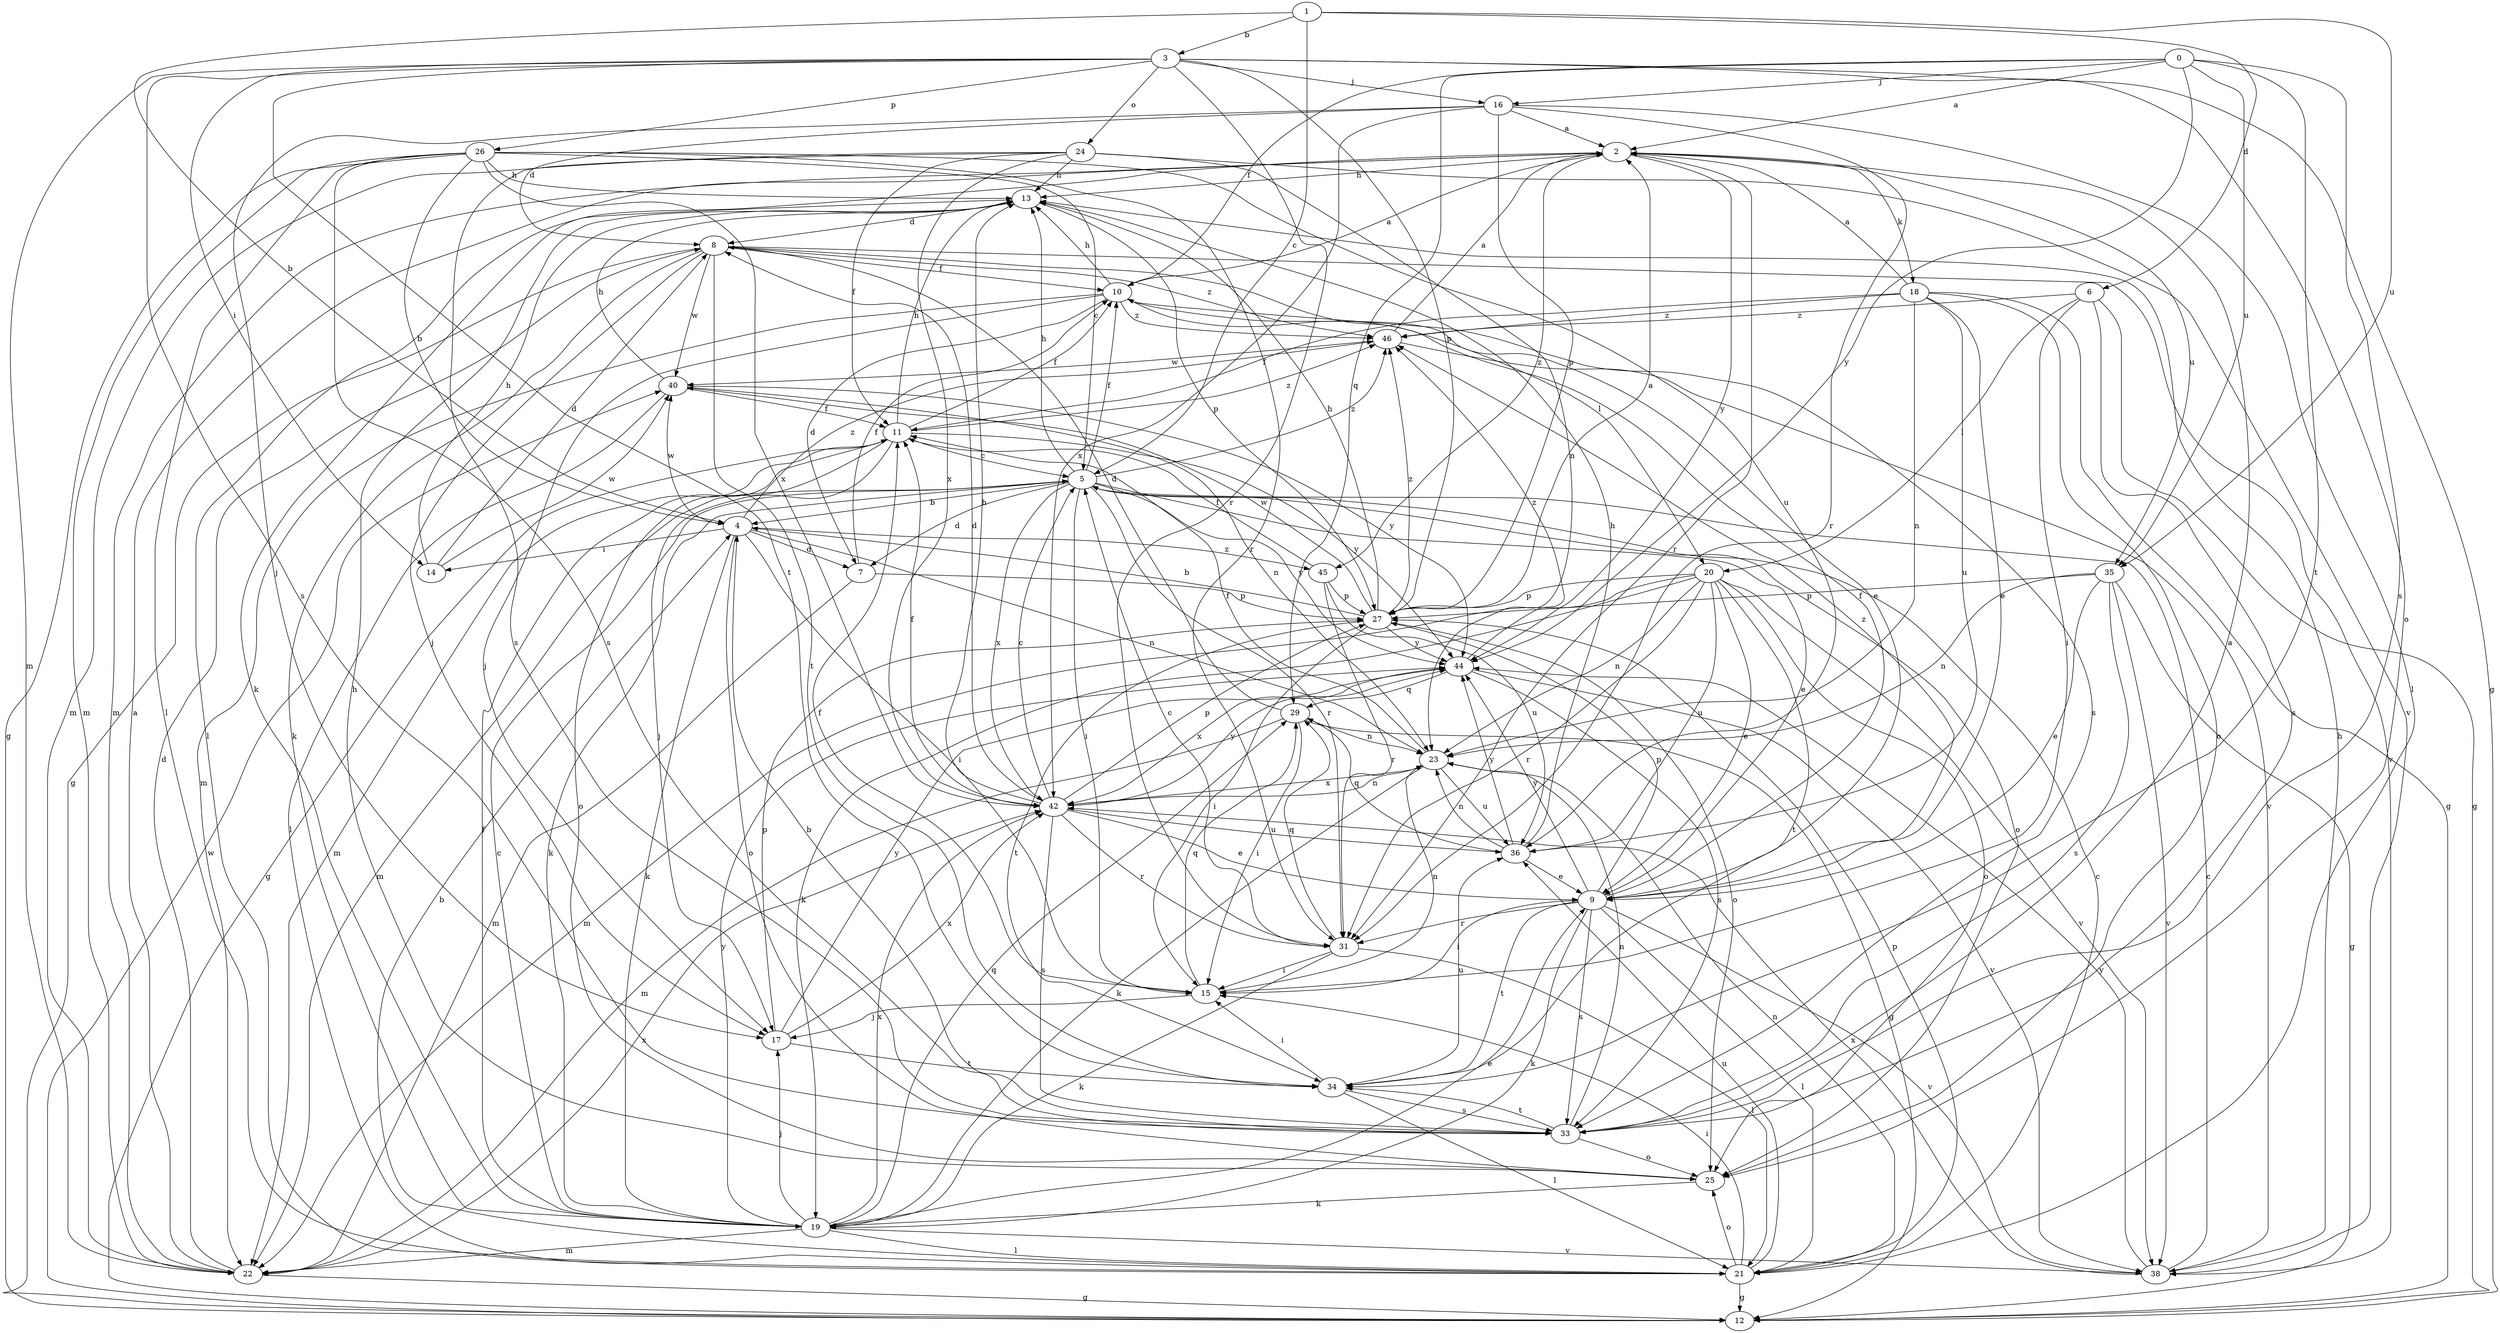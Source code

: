 strict digraph  {
0;
1;
2;
3;
4;
5;
6;
7;
8;
9;
10;
11;
12;
13;
14;
15;
16;
17;
18;
19;
20;
21;
22;
23;
24;
25;
26;
27;
29;
31;
33;
34;
35;
36;
38;
40;
42;
44;
45;
46;
0 -> 2  [label=a];
0 -> 10  [label=f];
0 -> 16  [label=j];
0 -> 29  [label=q];
0 -> 33  [label=s];
0 -> 34  [label=t];
0 -> 35  [label=u];
0 -> 44  [label=y];
1 -> 3  [label=b];
1 -> 4  [label=b];
1 -> 5  [label=c];
1 -> 6  [label=d];
1 -> 35  [label=u];
2 -> 13  [label=h];
2 -> 18  [label=k];
2 -> 19  [label=k];
2 -> 22  [label=m];
2 -> 31  [label=r];
2 -> 35  [label=u];
2 -> 44  [label=y];
2 -> 45  [label=z];
3 -> 12  [label=g];
3 -> 14  [label=i];
3 -> 16  [label=j];
3 -> 22  [label=m];
3 -> 24  [label=o];
3 -> 25  [label=o];
3 -> 26  [label=p];
3 -> 27  [label=p];
3 -> 31  [label=r];
3 -> 33  [label=s];
3 -> 34  [label=t];
4 -> 7  [label=d];
4 -> 14  [label=i];
4 -> 15  [label=i];
4 -> 19  [label=k];
4 -> 23  [label=n];
4 -> 25  [label=o];
4 -> 40  [label=w];
4 -> 45  [label=z];
4 -> 46  [label=z];
5 -> 4  [label=b];
5 -> 7  [label=d];
5 -> 9  [label=e];
5 -> 10  [label=f];
5 -> 13  [label=h];
5 -> 15  [label=i];
5 -> 19  [label=k];
5 -> 22  [label=m];
5 -> 25  [label=o];
5 -> 31  [label=r];
5 -> 42  [label=x];
5 -> 44  [label=y];
5 -> 46  [label=z];
6 -> 12  [label=g];
6 -> 15  [label=i];
6 -> 20  [label=l];
6 -> 33  [label=s];
6 -> 46  [label=z];
7 -> 10  [label=f];
7 -> 22  [label=m];
7 -> 27  [label=p];
8 -> 10  [label=f];
8 -> 12  [label=g];
8 -> 17  [label=j];
8 -> 19  [label=k];
8 -> 20  [label=l];
8 -> 34  [label=t];
8 -> 38  [label=v];
8 -> 40  [label=w];
8 -> 46  [label=z];
9 -> 10  [label=f];
9 -> 15  [label=i];
9 -> 19  [label=k];
9 -> 21  [label=l];
9 -> 27  [label=p];
9 -> 31  [label=r];
9 -> 33  [label=s];
9 -> 34  [label=t];
9 -> 38  [label=v];
9 -> 44  [label=y];
9 -> 46  [label=z];
10 -> 2  [label=a];
10 -> 7  [label=d];
10 -> 9  [label=e];
10 -> 13  [label=h];
10 -> 17  [label=j];
10 -> 22  [label=m];
10 -> 33  [label=s];
10 -> 46  [label=z];
11 -> 5  [label=c];
11 -> 10  [label=f];
11 -> 12  [label=g];
11 -> 13  [label=h];
11 -> 17  [label=j];
11 -> 22  [label=m];
11 -> 25  [label=o];
11 -> 44  [label=y];
11 -> 46  [label=z];
12 -> 40  [label=w];
13 -> 8  [label=d];
13 -> 21  [label=l];
13 -> 27  [label=p];
14 -> 8  [label=d];
14 -> 13  [label=h];
14 -> 40  [label=w];
15 -> 11  [label=f];
15 -> 17  [label=j];
15 -> 23  [label=n];
15 -> 29  [label=q];
16 -> 2  [label=a];
16 -> 8  [label=d];
16 -> 17  [label=j];
16 -> 21  [label=l];
16 -> 27  [label=p];
16 -> 31  [label=r];
16 -> 42  [label=x];
17 -> 27  [label=p];
17 -> 34  [label=t];
17 -> 42  [label=x];
17 -> 44  [label=y];
18 -> 2  [label=a];
18 -> 9  [label=e];
18 -> 11  [label=f];
18 -> 12  [label=g];
18 -> 23  [label=n];
18 -> 25  [label=o];
18 -> 36  [label=u];
18 -> 46  [label=z];
19 -> 5  [label=c];
19 -> 9  [label=e];
19 -> 11  [label=f];
19 -> 17  [label=j];
19 -> 21  [label=l];
19 -> 22  [label=m];
19 -> 29  [label=q];
19 -> 38  [label=v];
19 -> 42  [label=x];
19 -> 44  [label=y];
20 -> 9  [label=e];
20 -> 19  [label=k];
20 -> 22  [label=m];
20 -> 23  [label=n];
20 -> 25  [label=o];
20 -> 27  [label=p];
20 -> 31  [label=r];
20 -> 34  [label=t];
20 -> 36  [label=u];
20 -> 38  [label=v];
21 -> 4  [label=b];
21 -> 5  [label=c];
21 -> 12  [label=g];
21 -> 15  [label=i];
21 -> 23  [label=n];
21 -> 25  [label=o];
21 -> 27  [label=p];
21 -> 36  [label=u];
22 -> 2  [label=a];
22 -> 8  [label=d];
22 -> 12  [label=g];
22 -> 42  [label=x];
23 -> 11  [label=f];
23 -> 19  [label=k];
23 -> 36  [label=u];
23 -> 42  [label=x];
24 -> 11  [label=f];
24 -> 13  [label=h];
24 -> 22  [label=m];
24 -> 23  [label=n];
24 -> 33  [label=s];
24 -> 38  [label=v];
24 -> 42  [label=x];
25 -> 13  [label=h];
25 -> 19  [label=k];
26 -> 4  [label=b];
26 -> 5  [label=c];
26 -> 12  [label=g];
26 -> 13  [label=h];
26 -> 21  [label=l];
26 -> 22  [label=m];
26 -> 31  [label=r];
26 -> 33  [label=s];
26 -> 36  [label=u];
26 -> 42  [label=x];
27 -> 2  [label=a];
27 -> 4  [label=b];
27 -> 13  [label=h];
27 -> 15  [label=i];
27 -> 25  [label=o];
27 -> 34  [label=t];
27 -> 40  [label=w];
27 -> 44  [label=y];
27 -> 46  [label=z];
29 -> 8  [label=d];
29 -> 12  [label=g];
29 -> 15  [label=i];
29 -> 22  [label=m];
29 -> 23  [label=n];
31 -> 5  [label=c];
31 -> 15  [label=i];
31 -> 19  [label=k];
31 -> 21  [label=l];
31 -> 29  [label=q];
33 -> 2  [label=a];
33 -> 4  [label=b];
33 -> 23  [label=n];
33 -> 25  [label=o];
33 -> 34  [label=t];
34 -> 15  [label=i];
34 -> 21  [label=l];
34 -> 33  [label=s];
34 -> 36  [label=u];
35 -> 9  [label=e];
35 -> 12  [label=g];
35 -> 23  [label=n];
35 -> 27  [label=p];
35 -> 33  [label=s];
35 -> 38  [label=v];
36 -> 9  [label=e];
36 -> 13  [label=h];
36 -> 23  [label=n];
36 -> 29  [label=q];
36 -> 44  [label=y];
38 -> 5  [label=c];
38 -> 13  [label=h];
38 -> 42  [label=x];
38 -> 44  [label=y];
40 -> 11  [label=f];
40 -> 13  [label=h];
40 -> 21  [label=l];
40 -> 23  [label=n];
40 -> 44  [label=y];
42 -> 5  [label=c];
42 -> 8  [label=d];
42 -> 9  [label=e];
42 -> 11  [label=f];
42 -> 13  [label=h];
42 -> 23  [label=n];
42 -> 27  [label=p];
42 -> 31  [label=r];
42 -> 33  [label=s];
42 -> 36  [label=u];
42 -> 44  [label=y];
44 -> 29  [label=q];
44 -> 33  [label=s];
44 -> 38  [label=v];
44 -> 42  [label=x];
44 -> 46  [label=z];
45 -> 11  [label=f];
45 -> 27  [label=p];
45 -> 31  [label=r];
45 -> 36  [label=u];
46 -> 2  [label=a];
46 -> 38  [label=v];
46 -> 40  [label=w];
}

